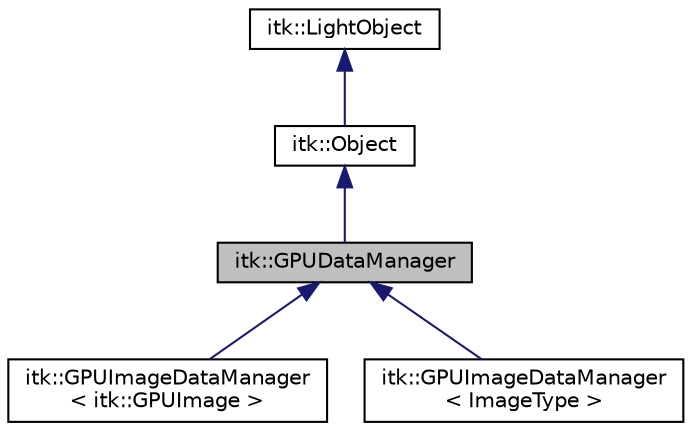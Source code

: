 digraph "itk::GPUDataManager"
{
 // LATEX_PDF_SIZE
  edge [fontname="Helvetica",fontsize="10",labelfontname="Helvetica",labelfontsize="10"];
  node [fontname="Helvetica",fontsize="10",shape=record];
  Node1 [label="itk::GPUDataManager",height=0.2,width=0.4,color="black", fillcolor="grey75", style="filled", fontcolor="black",tooltip="GPU memory manager implemented using OpenCL. Required by GPUImage class."];
  Node2 -> Node1 [dir="back",color="midnightblue",fontsize="10",style="solid",fontname="Helvetica"];
  Node2 [label="itk::Object",height=0.2,width=0.4,color="black", fillcolor="white", style="filled",URL="$classitk_1_1Object.html",tooltip="Base class for most ITK classes."];
  Node3 -> Node2 [dir="back",color="midnightblue",fontsize="10",style="solid",fontname="Helvetica"];
  Node3 [label="itk::LightObject",height=0.2,width=0.4,color="black", fillcolor="white", style="filled",URL="$classitk_1_1LightObject.html",tooltip="Light weight base class for most itk classes."];
  Node1 -> Node4 [dir="back",color="midnightblue",fontsize="10",style="solid",fontname="Helvetica"];
  Node4 [label="itk::GPUImageDataManager\l\< itk::GPUImage \>",height=0.2,width=0.4,color="black", fillcolor="white", style="filled",URL="$classitk_1_1GPUImageDataManager.html",tooltip=" "];
  Node1 -> Node5 [dir="back",color="midnightblue",fontsize="10",style="solid",fontname="Helvetica"];
  Node5 [label="itk::GPUImageDataManager\l\< ImageType \>",height=0.2,width=0.4,color="black", fillcolor="white", style="filled",URL="$classitk_1_1GPUImageDataManager.html",tooltip=" "];
}
